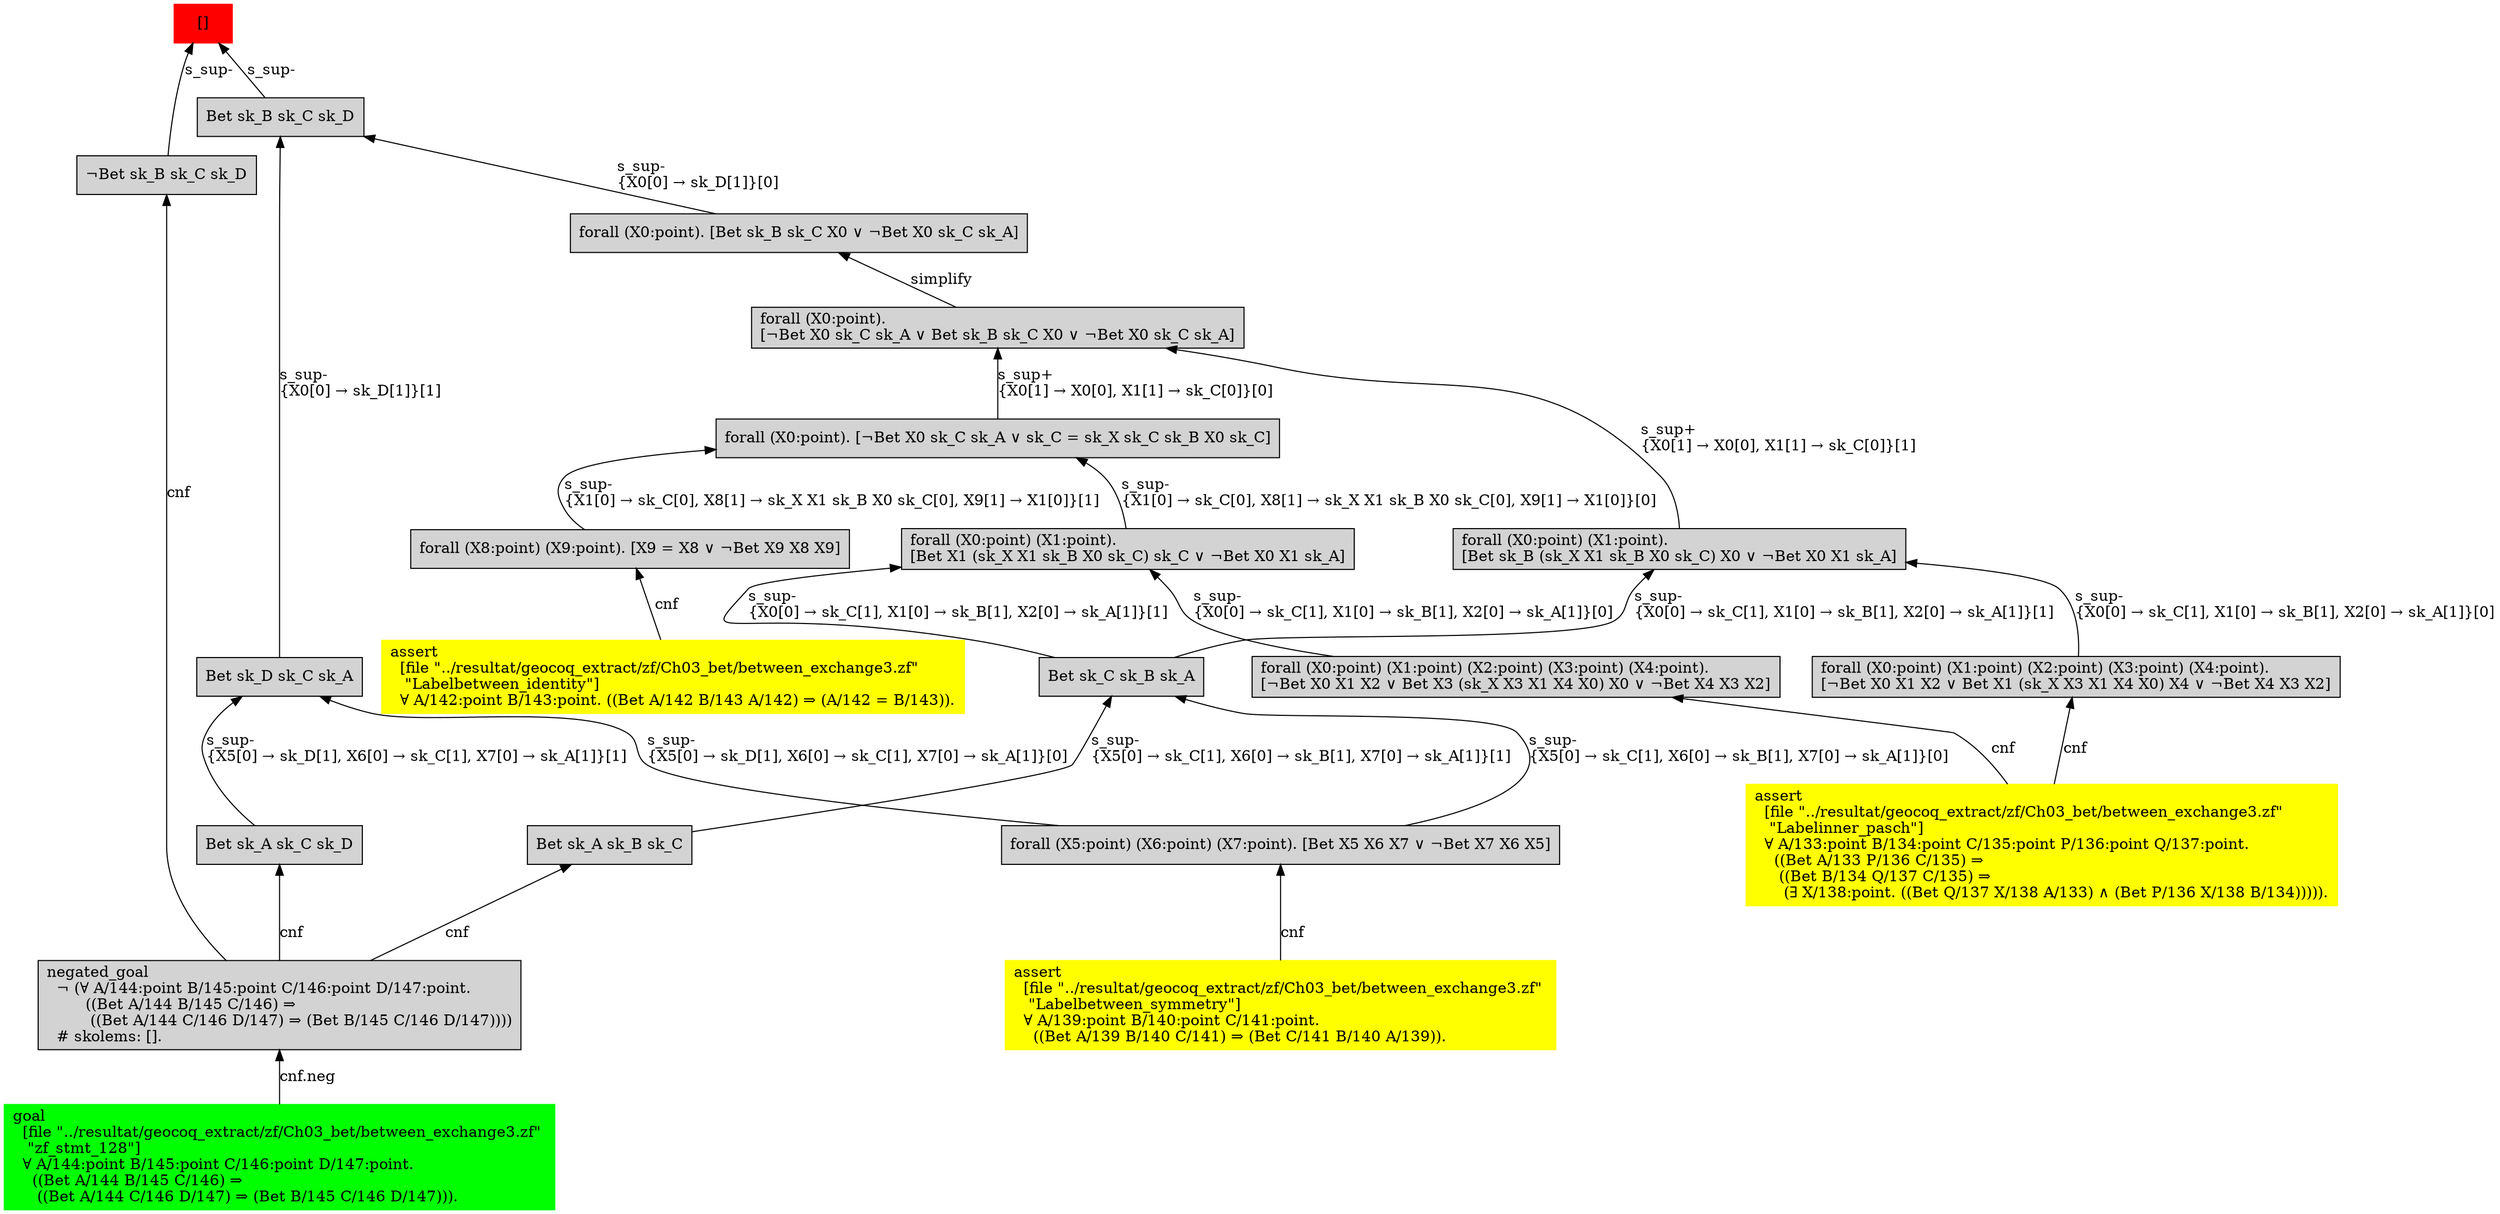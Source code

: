 digraph "unsat_graph" {
  vertex_0 [color=red, label="[]", shape=box, style=filled];
  vertex_0 -> vertex_1 [label="s_sup-\l", dir="back"];
  vertex_1 [shape=box, label="¬Bet sk_B sk_C sk_D\l", style=filled];
  vertex_1 -> vertex_2 [label="cnf", dir="back"];
  vertex_2 [shape=box, label="negated_goal\l  ¬ (∀ A/144:point B/145:point C/146:point D/147:point.\l        ((Bet A/144 B/145 C/146) ⇒\l         ((Bet A/144 C/146 D/147) ⇒ (Bet B/145 C/146 D/147))))\l  # skolems: [].\l", style=filled];
  vertex_2 -> vertex_3 [label="cnf.neg", dir="back"];
  vertex_3 [color=green, shape=box, label="goal\l  [file \"../resultat/geocoq_extract/zf/Ch03_bet/between_exchange3.zf\" \l   \"zf_stmt_128\"]\l  ∀ A/144:point B/145:point C/146:point D/147:point.\l    ((Bet A/144 B/145 C/146) ⇒\l     ((Bet A/144 C/146 D/147) ⇒ (Bet B/145 C/146 D/147))).\l", style=filled];
  vertex_0 -> vertex_4 [label="s_sup-\l", dir="back"];
  vertex_4 [shape=box, label="Bet sk_B sk_C sk_D\l", style=filled];
  vertex_4 -> vertex_5 [label="s_sup-\l\{X0[0] → sk_D[1]\}[0]\l", dir="back"];
  vertex_5 [shape=box, label="forall (X0:point). [Bet sk_B sk_C X0 ∨ ¬Bet X0 sk_C sk_A]\l", style=filled];
  vertex_5 -> vertex_6 [label="simplify", dir="back"];
  vertex_6 [shape=box, label="forall (X0:point).\l[¬Bet X0 sk_C sk_A ∨ Bet sk_B sk_C X0 ∨ ¬Bet X0 sk_C sk_A]\l", style=filled];
  vertex_6 -> vertex_7 [label="s_sup+\l\{X0[1] → X0[0], X1[1] → sk_C[0]\}[1]\l", dir="back"];
  vertex_7 [shape=box, label="forall (X0:point) (X1:point).\l[Bet sk_B (sk_X X1 sk_B X0 sk_C) X0 ∨ ¬Bet X0 X1 sk_A]\l", style=filled];
  vertex_7 -> vertex_8 [label="s_sup-\l\{X0[0] → sk_C[1], X1[0] → sk_B[1], X2[0] → sk_A[1]\}[0]\l", dir="back"];
  vertex_8 [shape=box, label="forall (X0:point) (X1:point) (X2:point) (X3:point) (X4:point).\l[¬Bet X0 X1 X2 ∨ Bet X1 (sk_X X3 X1 X4 X0) X4 ∨ ¬Bet X4 X3 X2]\l", style=filled];
  vertex_8 -> vertex_9 [label="cnf", dir="back"];
  vertex_9 [color=yellow, shape=box, label="assert\l  [file \"../resultat/geocoq_extract/zf/Ch03_bet/between_exchange3.zf\" \l   \"Labelinner_pasch\"]\l  ∀ A/133:point B/134:point C/135:point P/136:point Q/137:point.\l    ((Bet A/133 P/136 C/135) ⇒\l     ((Bet B/134 Q/137 C/135) ⇒\l      (∃ X/138:point. ((Bet Q/137 X/138 A/133) ∧ (Bet P/136 X/138 B/134))))).\l", style=filled];
  vertex_7 -> vertex_10 [label="s_sup-\l\{X0[0] → sk_C[1], X1[0] → sk_B[1], X2[0] → sk_A[1]\}[1]\l", dir="back"];
  vertex_10 [shape=box, label="Bet sk_C sk_B sk_A\l", style=filled];
  vertex_10 -> vertex_11 [label="s_sup-\l\{X5[0] → sk_C[1], X6[0] → sk_B[1], X7[0] → sk_A[1]\}[0]\l", dir="back"];
  vertex_11 [shape=box, label="forall (X5:point) (X6:point) (X7:point). [Bet X5 X6 X7 ∨ ¬Bet X7 X6 X5]\l", style=filled];
  vertex_11 -> vertex_12 [label="cnf", dir="back"];
  vertex_12 [color=yellow, shape=box, label="assert\l  [file \"../resultat/geocoq_extract/zf/Ch03_bet/between_exchange3.zf\" \l   \"Labelbetween_symmetry\"]\l  ∀ A/139:point B/140:point C/141:point.\l    ((Bet A/139 B/140 C/141) ⇒ (Bet C/141 B/140 A/139)).\l", style=filled];
  vertex_10 -> vertex_13 [label="s_sup-\l\{X5[0] → sk_C[1], X6[0] → sk_B[1], X7[0] → sk_A[1]\}[1]\l", dir="back"];
  vertex_13 [shape=box, label="Bet sk_A sk_B sk_C\l", style=filled];
  vertex_13 -> vertex_2 [label="cnf", dir="back"];
  vertex_6 -> vertex_14 [label="s_sup+\l\{X0[1] → X0[0], X1[1] → sk_C[0]\}[0]\l", dir="back"];
  vertex_14 [shape=box, label="forall (X0:point). [¬Bet X0 sk_C sk_A ∨ sk_C = sk_X sk_C sk_B X0 sk_C]\l", style=filled];
  vertex_14 -> vertex_15 [label="s_sup-\l\{X1[0] → sk_C[0], X8[1] → sk_X X1 sk_B X0 sk_C[0], X9[1] → X1[0]\}[1]\l", dir="back"];
  vertex_15 [shape=box, label="forall (X8:point) (X9:point). [X9 = X8 ∨ ¬Bet X9 X8 X9]\l", style=filled];
  vertex_15 -> vertex_16 [label="cnf", dir="back"];
  vertex_16 [color=yellow, shape=box, label="assert\l  [file \"../resultat/geocoq_extract/zf/Ch03_bet/between_exchange3.zf\" \l   \"Labelbetween_identity\"]\l  ∀ A/142:point B/143:point. ((Bet A/142 B/143 A/142) ⇒ (A/142 = B/143)).\l", style=filled];
  vertex_14 -> vertex_17 [label="s_sup-\l\{X1[0] → sk_C[0], X8[1] → sk_X X1 sk_B X0 sk_C[0], X9[1] → X1[0]\}[0]\l", dir="back"];
  vertex_17 [shape=box, label="forall (X0:point) (X1:point).\l[Bet X1 (sk_X X1 sk_B X0 sk_C) sk_C ∨ ¬Bet X0 X1 sk_A]\l", style=filled];
  vertex_17 -> vertex_18 [label="s_sup-\l\{X0[0] → sk_C[1], X1[0] → sk_B[1], X2[0] → sk_A[1]\}[0]\l", dir="back"];
  vertex_18 [shape=box, label="forall (X0:point) (X1:point) (X2:point) (X3:point) (X4:point).\l[¬Bet X0 X1 X2 ∨ Bet X3 (sk_X X3 X1 X4 X0) X0 ∨ ¬Bet X4 X3 X2]\l", style=filled];
  vertex_18 -> vertex_9 [label="cnf", dir="back"];
  vertex_17 -> vertex_10 [label="s_sup-\l\{X0[0] → sk_C[1], X1[0] → sk_B[1], X2[0] → sk_A[1]\}[1]\l", dir="back"];
  vertex_4 -> vertex_19 [label="s_sup-\l\{X0[0] → sk_D[1]\}[1]\l", dir="back"];
  vertex_19 [shape=box, label="Bet sk_D sk_C sk_A\l", style=filled];
  vertex_19 -> vertex_11 [label="s_sup-\l\{X5[0] → sk_D[1], X6[0] → sk_C[1], X7[0] → sk_A[1]\}[0]\l", dir="back"];
  vertex_19 -> vertex_20 [label="s_sup-\l\{X5[0] → sk_D[1], X6[0] → sk_C[1], X7[0] → sk_A[1]\}[1]\l", dir="back"];
  vertex_20 [shape=box, label="Bet sk_A sk_C sk_D\l", style=filled];
  vertex_20 -> vertex_2 [label="cnf", dir="back"];
  }


